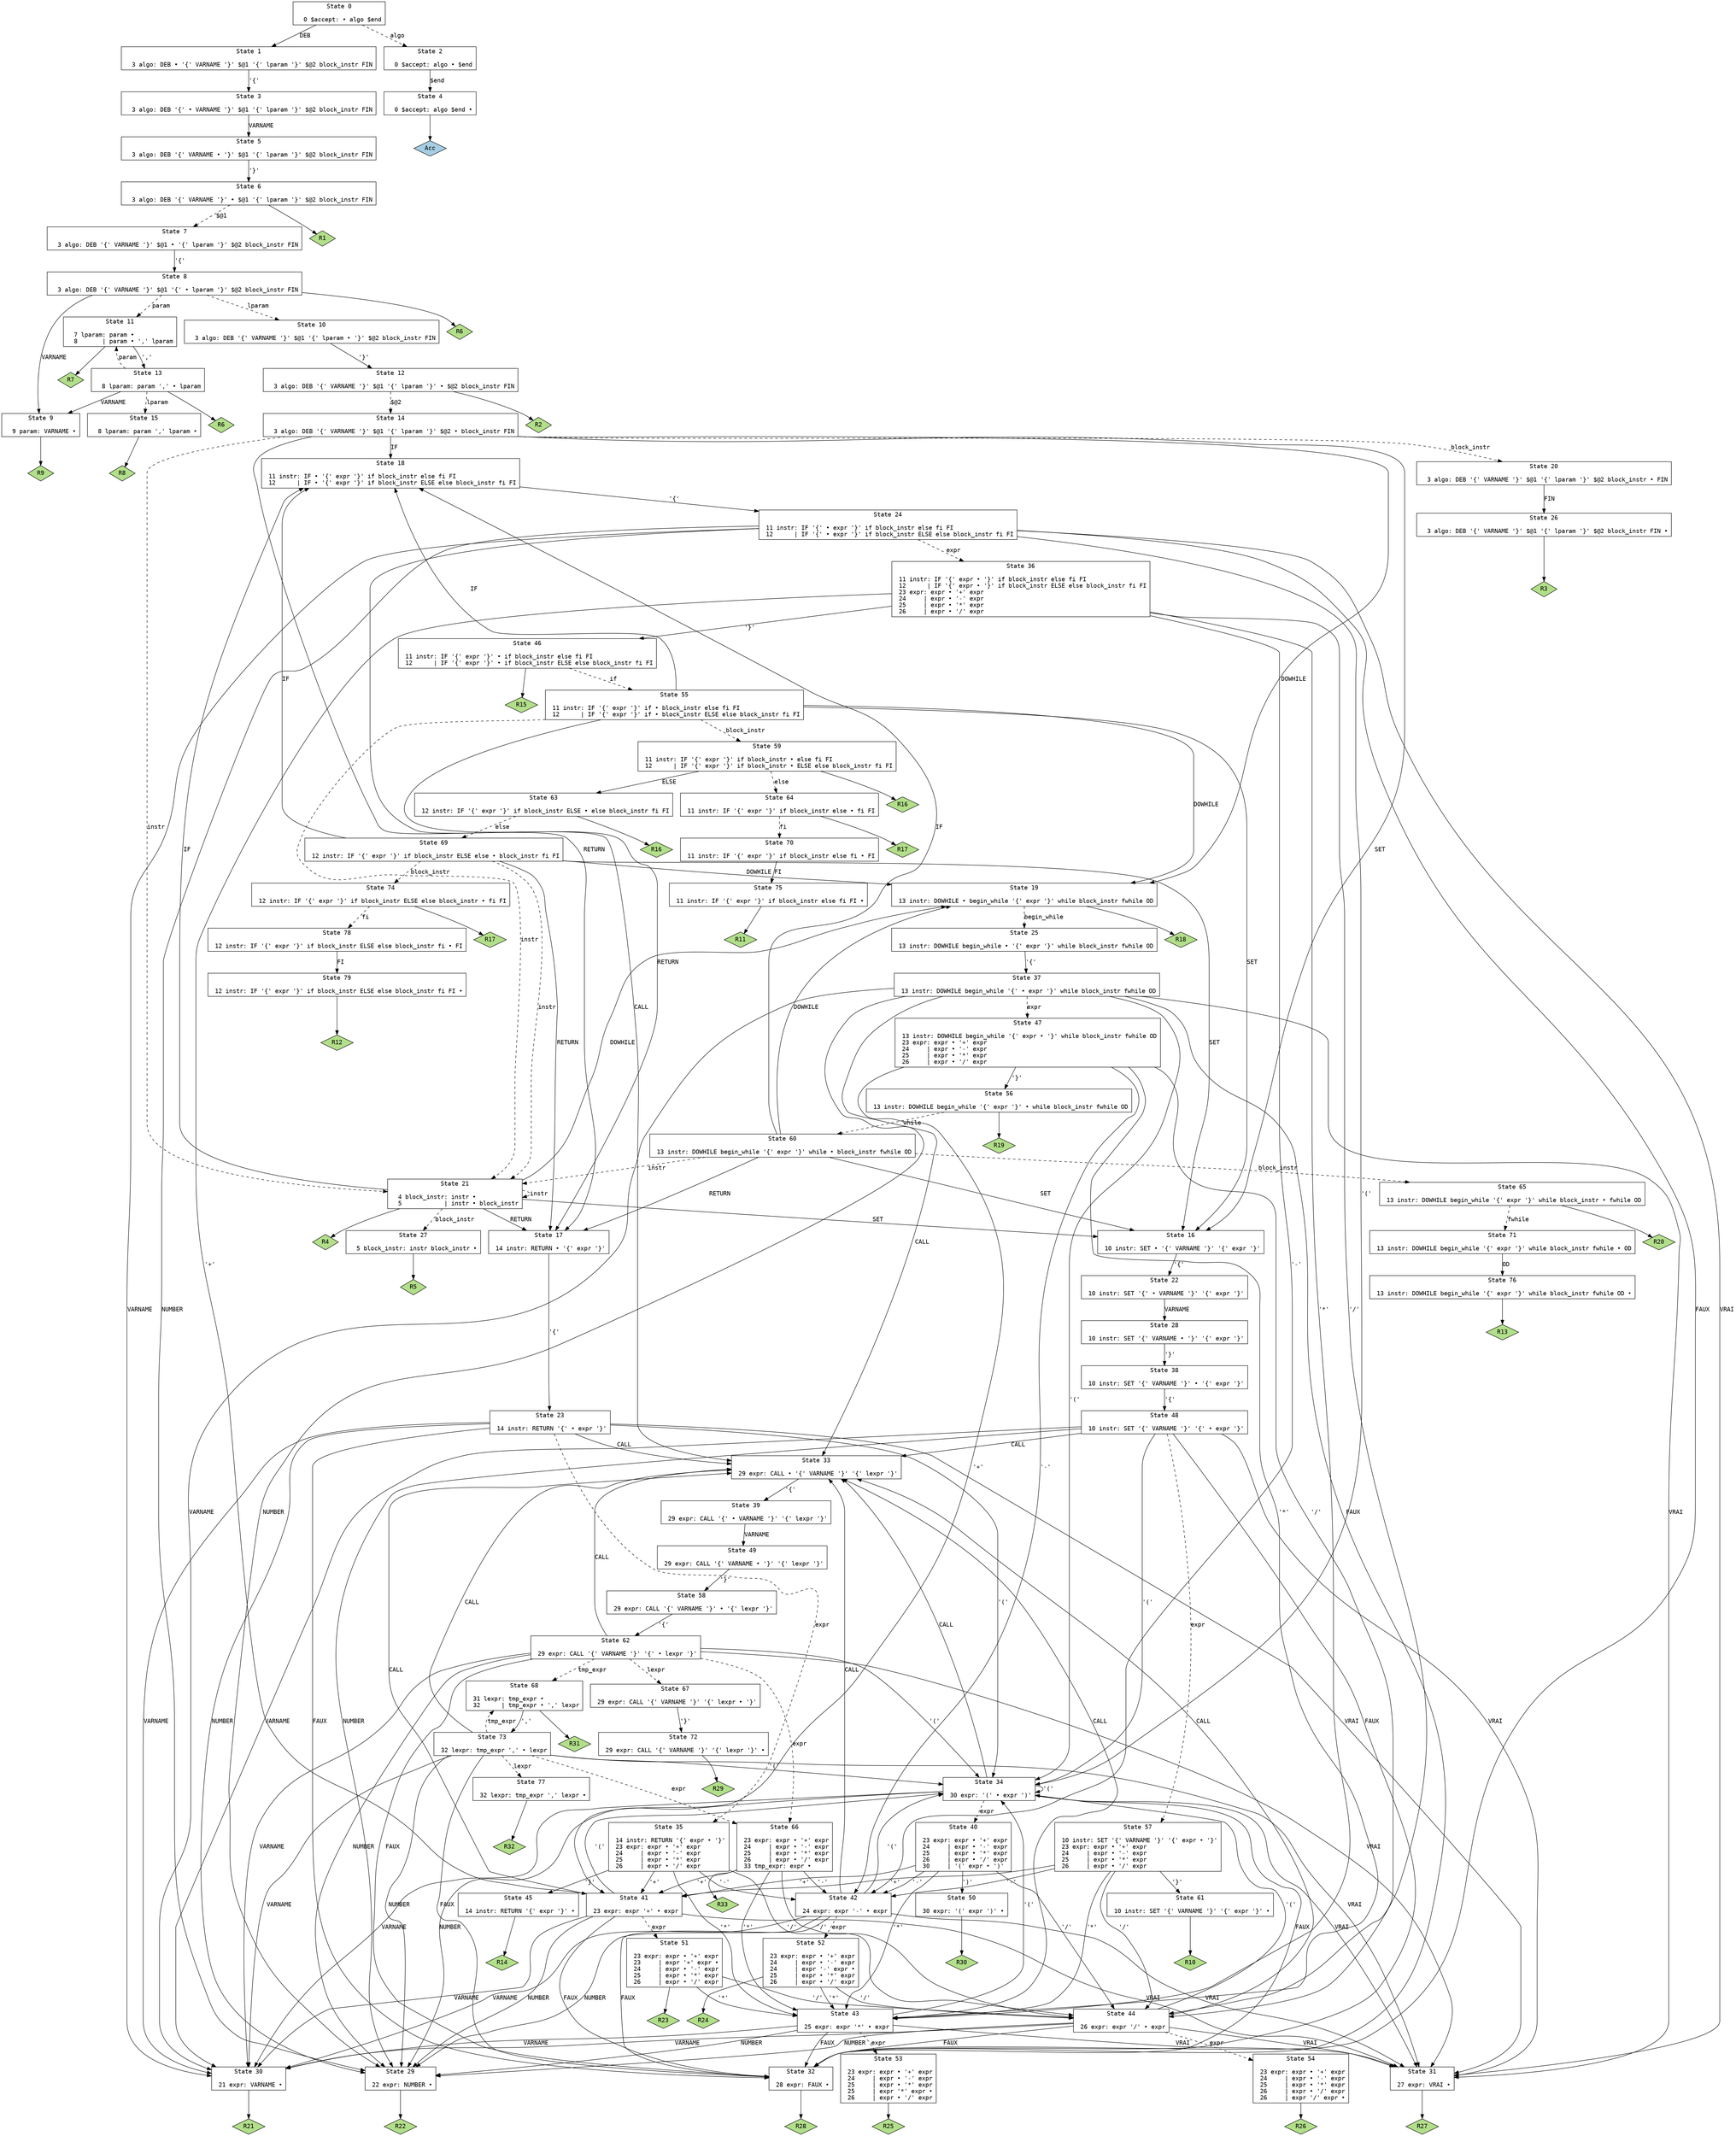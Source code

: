 // Generated by GNU Bison 3.8.2.
// Report bugs to <bug-bison@gnu.org>.
// Home page: <https://www.gnu.org/software/bison/>.

digraph "algosipro.y"
{
  node [fontname = courier, shape = box, colorscheme = paired6]
  edge [fontname = courier]

  0 [label="State 0\n\l  0 $accept: • algo $end\l"]
  0 -> 1 [style=solid label="DEB"]
  0 -> 2 [style=dashed label="algo"]
  1 [label="State 1\n\l  3 algo: DEB • '{' VARNAME '}' $@1 '{' lparam '}' $@2 block_instr FIN\l"]
  1 -> 3 [style=solid label="'{'"]
  2 [label="State 2\n\l  0 $accept: algo • $end\l"]
  2 -> 4 [style=solid label="$end"]
  3 [label="State 3\n\l  3 algo: DEB '{' • VARNAME '}' $@1 '{' lparam '}' $@2 block_instr FIN\l"]
  3 -> 5 [style=solid label="VARNAME"]
  4 [label="State 4\n\l  0 $accept: algo $end •\l"]
  4 -> "4R0" [style=solid]
 "4R0" [label="Acc", fillcolor=1, shape=diamond, style=filled]
  5 [label="State 5\n\l  3 algo: DEB '{' VARNAME • '}' $@1 '{' lparam '}' $@2 block_instr FIN\l"]
  5 -> 6 [style=solid label="'}'"]
  6 [label="State 6\n\l  3 algo: DEB '{' VARNAME '}' • $@1 '{' lparam '}' $@2 block_instr FIN\l"]
  6 -> 7 [style=dashed label="$@1"]
  6 -> "6R1" [style=solid]
 "6R1" [label="R1", fillcolor=3, shape=diamond, style=filled]
  7 [label="State 7\n\l  3 algo: DEB '{' VARNAME '}' $@1 • '{' lparam '}' $@2 block_instr FIN\l"]
  7 -> 8 [style=solid label="'{'"]
  8 [label="State 8\n\l  3 algo: DEB '{' VARNAME '}' $@1 '{' • lparam '}' $@2 block_instr FIN\l"]
  8 -> 9 [style=solid label="VARNAME"]
  8 -> 10 [style=dashed label="lparam"]
  8 -> 11 [style=dashed label="param"]
  8 -> "8R6" [style=solid]
 "8R6" [label="R6", fillcolor=3, shape=diamond, style=filled]
  9 [label="State 9\n\l  9 param: VARNAME •\l"]
  9 -> "9R9" [style=solid]
 "9R9" [label="R9", fillcolor=3, shape=diamond, style=filled]
  10 [label="State 10\n\l  3 algo: DEB '{' VARNAME '}' $@1 '{' lparam • '}' $@2 block_instr FIN\l"]
  10 -> 12 [style=solid label="'}'"]
  11 [label="State 11\n\l  7 lparam: param •\l  8       | param • ',' lparam\l"]
  11 -> 13 [style=solid label="','"]
  11 -> "11R7" [style=solid]
 "11R7" [label="R7", fillcolor=3, shape=diamond, style=filled]
  12 [label="State 12\n\l  3 algo: DEB '{' VARNAME '}' $@1 '{' lparam '}' • $@2 block_instr FIN\l"]
  12 -> 14 [style=dashed label="$@2"]
  12 -> "12R2" [style=solid]
 "12R2" [label="R2", fillcolor=3, shape=diamond, style=filled]
  13 [label="State 13\n\l  8 lparam: param ',' • lparam\l"]
  13 -> 9 [style=solid label="VARNAME"]
  13 -> 15 [style=dashed label="lparam"]
  13 -> 11 [style=dashed label="param"]
  13 -> "13R6" [style=solid]
 "13R6" [label="R6", fillcolor=3, shape=diamond, style=filled]
  14 [label="State 14\n\l  3 algo: DEB '{' VARNAME '}' $@1 '{' lparam '}' $@2 • block_instr FIN\l"]
  14 -> 16 [style=solid label="SET"]
  14 -> 17 [style=solid label="RETURN"]
  14 -> 18 [style=solid label="IF"]
  14 -> 19 [style=solid label="DOWHILE"]
  14 -> 20 [style=dashed label="block_instr"]
  14 -> 21 [style=dashed label="instr"]
  15 [label="State 15\n\l  8 lparam: param ',' lparam •\l"]
  15 -> "15R8" [style=solid]
 "15R8" [label="R8", fillcolor=3, shape=diamond, style=filled]
  16 [label="State 16\n\l 10 instr: SET • '{' VARNAME '}' '{' expr '}'\l"]
  16 -> 22 [style=solid label="'{'"]
  17 [label="State 17\n\l 14 instr: RETURN • '{' expr '}'\l"]
  17 -> 23 [style=solid label="'{'"]
  18 [label="State 18\n\l 11 instr: IF • '{' expr '}' if block_instr else fi FI\l 12      | IF • '{' expr '}' if block_instr ELSE else block_instr fi FI\l"]
  18 -> 24 [style=solid label="'{'"]
  19 [label="State 19\n\l 13 instr: DOWHILE • begin_while '{' expr '}' while block_instr fwhile OD\l"]
  19 -> 25 [style=dashed label="begin_while"]
  19 -> "19R18" [style=solid]
 "19R18" [label="R18", fillcolor=3, shape=diamond, style=filled]
  20 [label="State 20\n\l  3 algo: DEB '{' VARNAME '}' $@1 '{' lparam '}' $@2 block_instr • FIN\l"]
  20 -> 26 [style=solid label="FIN"]
  21 [label="State 21\n\l  4 block_instr: instr •\l  5            | instr • block_instr\l"]
  21 -> 16 [style=solid label="SET"]
  21 -> 17 [style=solid label="RETURN"]
  21 -> 18 [style=solid label="IF"]
  21 -> 19 [style=solid label="DOWHILE"]
  21 -> 27 [style=dashed label="block_instr"]
  21 -> 21 [style=dashed label="instr"]
  21 -> "21R4" [style=solid]
 "21R4" [label="R4", fillcolor=3, shape=diamond, style=filled]
  22 [label="State 22\n\l 10 instr: SET '{' • VARNAME '}' '{' expr '}'\l"]
  22 -> 28 [style=solid label="VARNAME"]
  23 [label="State 23\n\l 14 instr: RETURN '{' • expr '}'\l"]
  23 -> 29 [style=solid label="NUMBER"]
  23 -> 30 [style=solid label="VARNAME"]
  23 -> 31 [style=solid label="VRAI"]
  23 -> 32 [style=solid label="FAUX"]
  23 -> 33 [style=solid label="CALL"]
  23 -> 34 [style=solid label="'('"]
  23 -> 35 [style=dashed label="expr"]
  24 [label="State 24\n\l 11 instr: IF '{' • expr '}' if block_instr else fi FI\l 12      | IF '{' • expr '}' if block_instr ELSE else block_instr fi FI\l"]
  24 -> 29 [style=solid label="NUMBER"]
  24 -> 30 [style=solid label="VARNAME"]
  24 -> 31 [style=solid label="VRAI"]
  24 -> 32 [style=solid label="FAUX"]
  24 -> 33 [style=solid label="CALL"]
  24 -> 34 [style=solid label="'('"]
  24 -> 36 [style=dashed label="expr"]
  25 [label="State 25\n\l 13 instr: DOWHILE begin_while • '{' expr '}' while block_instr fwhile OD\l"]
  25 -> 37 [style=solid label="'{'"]
  26 [label="State 26\n\l  3 algo: DEB '{' VARNAME '}' $@1 '{' lparam '}' $@2 block_instr FIN •\l"]
  26 -> "26R3" [style=solid]
 "26R3" [label="R3", fillcolor=3, shape=diamond, style=filled]
  27 [label="State 27\n\l  5 block_instr: instr block_instr •\l"]
  27 -> "27R5" [style=solid]
 "27R5" [label="R5", fillcolor=3, shape=diamond, style=filled]
  28 [label="State 28\n\l 10 instr: SET '{' VARNAME • '}' '{' expr '}'\l"]
  28 -> 38 [style=solid label="'}'"]
  29 [label="State 29\n\l 22 expr: NUMBER •\l"]
  29 -> "29R22" [style=solid]
 "29R22" [label="R22", fillcolor=3, shape=diamond, style=filled]
  30 [label="State 30\n\l 21 expr: VARNAME •\l"]
  30 -> "30R21" [style=solid]
 "30R21" [label="R21", fillcolor=3, shape=diamond, style=filled]
  31 [label="State 31\n\l 27 expr: VRAI •\l"]
  31 -> "31R27" [style=solid]
 "31R27" [label="R27", fillcolor=3, shape=diamond, style=filled]
  32 [label="State 32\n\l 28 expr: FAUX •\l"]
  32 -> "32R28" [style=solid]
 "32R28" [label="R28", fillcolor=3, shape=diamond, style=filled]
  33 [label="State 33\n\l 29 expr: CALL • '{' VARNAME '}' '{' lexpr '}'\l"]
  33 -> 39 [style=solid label="'{'"]
  34 [label="State 34\n\l 30 expr: '(' • expr ')'\l"]
  34 -> 29 [style=solid label="NUMBER"]
  34 -> 30 [style=solid label="VARNAME"]
  34 -> 31 [style=solid label="VRAI"]
  34 -> 32 [style=solid label="FAUX"]
  34 -> 33 [style=solid label="CALL"]
  34 -> 34 [style=solid label="'('"]
  34 -> 40 [style=dashed label="expr"]
  35 [label="State 35\n\l 14 instr: RETURN '{' expr • '}'\l 23 expr: expr • '+' expr\l 24     | expr • '-' expr\l 25     | expr • '*' expr\l 26     | expr • '/' expr\l"]
  35 -> 41 [style=solid label="'+'"]
  35 -> 42 [style=solid label="'-'"]
  35 -> 43 [style=solid label="'*'"]
  35 -> 44 [style=solid label="'/'"]
  35 -> 45 [style=solid label="'}'"]
  36 [label="State 36\n\l 11 instr: IF '{' expr • '}' if block_instr else fi FI\l 12      | IF '{' expr • '}' if block_instr ELSE else block_instr fi FI\l 23 expr: expr • '+' expr\l 24     | expr • '-' expr\l 25     | expr • '*' expr\l 26     | expr • '/' expr\l"]
  36 -> 41 [style=solid label="'+'"]
  36 -> 42 [style=solid label="'-'"]
  36 -> 43 [style=solid label="'*'"]
  36 -> 44 [style=solid label="'/'"]
  36 -> 46 [style=solid label="'}'"]
  37 [label="State 37\n\l 13 instr: DOWHILE begin_while '{' • expr '}' while block_instr fwhile OD\l"]
  37 -> 29 [style=solid label="NUMBER"]
  37 -> 30 [style=solid label="VARNAME"]
  37 -> 31 [style=solid label="VRAI"]
  37 -> 32 [style=solid label="FAUX"]
  37 -> 33 [style=solid label="CALL"]
  37 -> 34 [style=solid label="'('"]
  37 -> 47 [style=dashed label="expr"]
  38 [label="State 38\n\l 10 instr: SET '{' VARNAME '}' • '{' expr '}'\l"]
  38 -> 48 [style=solid label="'{'"]
  39 [label="State 39\n\l 29 expr: CALL '{' • VARNAME '}' '{' lexpr '}'\l"]
  39 -> 49 [style=solid label="VARNAME"]
  40 [label="State 40\n\l 23 expr: expr • '+' expr\l 24     | expr • '-' expr\l 25     | expr • '*' expr\l 26     | expr • '/' expr\l 30     | '(' expr • ')'\l"]
  40 -> 41 [style=solid label="'+'"]
  40 -> 42 [style=solid label="'-'"]
  40 -> 43 [style=solid label="'*'"]
  40 -> 44 [style=solid label="'/'"]
  40 -> 50 [style=solid label="')'"]
  41 [label="State 41\n\l 23 expr: expr '+' • expr\l"]
  41 -> 29 [style=solid label="NUMBER"]
  41 -> 30 [style=solid label="VARNAME"]
  41 -> 31 [style=solid label="VRAI"]
  41 -> 32 [style=solid label="FAUX"]
  41 -> 33 [style=solid label="CALL"]
  41 -> 34 [style=solid label="'('"]
  41 -> 51 [style=dashed label="expr"]
  42 [label="State 42\n\l 24 expr: expr '-' • expr\l"]
  42 -> 29 [style=solid label="NUMBER"]
  42 -> 30 [style=solid label="VARNAME"]
  42 -> 31 [style=solid label="VRAI"]
  42 -> 32 [style=solid label="FAUX"]
  42 -> 33 [style=solid label="CALL"]
  42 -> 34 [style=solid label="'('"]
  42 -> 52 [style=dashed label="expr"]
  43 [label="State 43\n\l 25 expr: expr '*' • expr\l"]
  43 -> 29 [style=solid label="NUMBER"]
  43 -> 30 [style=solid label="VARNAME"]
  43 -> 31 [style=solid label="VRAI"]
  43 -> 32 [style=solid label="FAUX"]
  43 -> 33 [style=solid label="CALL"]
  43 -> 34 [style=solid label="'('"]
  43 -> 53 [style=dashed label="expr"]
  44 [label="State 44\n\l 26 expr: expr '/' • expr\l"]
  44 -> 29 [style=solid label="NUMBER"]
  44 -> 30 [style=solid label="VARNAME"]
  44 -> 31 [style=solid label="VRAI"]
  44 -> 32 [style=solid label="FAUX"]
  44 -> 33 [style=solid label="CALL"]
  44 -> 34 [style=solid label="'('"]
  44 -> 54 [style=dashed label="expr"]
  45 [label="State 45\n\l 14 instr: RETURN '{' expr '}' •\l"]
  45 -> "45R14" [style=solid]
 "45R14" [label="R14", fillcolor=3, shape=diamond, style=filled]
  46 [label="State 46\n\l 11 instr: IF '{' expr '}' • if block_instr else fi FI\l 12      | IF '{' expr '}' • if block_instr ELSE else block_instr fi FI\l"]
  46 -> 55 [style=dashed label="if"]
  46 -> "46R15" [style=solid]
 "46R15" [label="R15", fillcolor=3, shape=diamond, style=filled]
  47 [label="State 47\n\l 13 instr: DOWHILE begin_while '{' expr • '}' while block_instr fwhile OD\l 23 expr: expr • '+' expr\l 24     | expr • '-' expr\l 25     | expr • '*' expr\l 26     | expr • '/' expr\l"]
  47 -> 41 [style=solid label="'+'"]
  47 -> 42 [style=solid label="'-'"]
  47 -> 43 [style=solid label="'*'"]
  47 -> 44 [style=solid label="'/'"]
  47 -> 56 [style=solid label="'}'"]
  48 [label="State 48\n\l 10 instr: SET '{' VARNAME '}' '{' • expr '}'\l"]
  48 -> 29 [style=solid label="NUMBER"]
  48 -> 30 [style=solid label="VARNAME"]
  48 -> 31 [style=solid label="VRAI"]
  48 -> 32 [style=solid label="FAUX"]
  48 -> 33 [style=solid label="CALL"]
  48 -> 34 [style=solid label="'('"]
  48 -> 57 [style=dashed label="expr"]
  49 [label="State 49\n\l 29 expr: CALL '{' VARNAME • '}' '{' lexpr '}'\l"]
  49 -> 58 [style=solid label="'}'"]
  50 [label="State 50\n\l 30 expr: '(' expr ')' •\l"]
  50 -> "50R30" [style=solid]
 "50R30" [label="R30", fillcolor=3, shape=diamond, style=filled]
  51 [label="State 51\n\l 23 expr: expr • '+' expr\l 23     | expr '+' expr •\l 24     | expr • '-' expr\l 25     | expr • '*' expr\l 26     | expr • '/' expr\l"]
  51 -> 43 [style=solid label="'*'"]
  51 -> 44 [style=solid label="'/'"]
  51 -> "51R23" [style=solid]
 "51R23" [label="R23", fillcolor=3, shape=diamond, style=filled]
  52 [label="State 52\n\l 23 expr: expr • '+' expr\l 24     | expr • '-' expr\l 24     | expr '-' expr •\l 25     | expr • '*' expr\l 26     | expr • '/' expr\l"]
  52 -> 43 [style=solid label="'*'"]
  52 -> 44 [style=solid label="'/'"]
  52 -> "52R24" [style=solid]
 "52R24" [label="R24", fillcolor=3, shape=diamond, style=filled]
  53 [label="State 53\n\l 23 expr: expr • '+' expr\l 24     | expr • '-' expr\l 25     | expr • '*' expr\l 25     | expr '*' expr •\l 26     | expr • '/' expr\l"]
  53 -> "53R25" [style=solid]
 "53R25" [label="R25", fillcolor=3, shape=diamond, style=filled]
  54 [label="State 54\n\l 23 expr: expr • '+' expr\l 24     | expr • '-' expr\l 25     | expr • '*' expr\l 26     | expr • '/' expr\l 26     | expr '/' expr •\l"]
  54 -> "54R26" [style=solid]
 "54R26" [label="R26", fillcolor=3, shape=diamond, style=filled]
  55 [label="State 55\n\l 11 instr: IF '{' expr '}' if • block_instr else fi FI\l 12      | IF '{' expr '}' if • block_instr ELSE else block_instr fi FI\l"]
  55 -> 16 [style=solid label="SET"]
  55 -> 17 [style=solid label="RETURN"]
  55 -> 18 [style=solid label="IF"]
  55 -> 19 [style=solid label="DOWHILE"]
  55 -> 59 [style=dashed label="block_instr"]
  55 -> 21 [style=dashed label="instr"]
  56 [label="State 56\n\l 13 instr: DOWHILE begin_while '{' expr '}' • while block_instr fwhile OD\l"]
  56 -> 60 [style=dashed label="while"]
  56 -> "56R19" [style=solid]
 "56R19" [label="R19", fillcolor=3, shape=diamond, style=filled]
  57 [label="State 57\n\l 10 instr: SET '{' VARNAME '}' '{' expr • '}'\l 23 expr: expr • '+' expr\l 24     | expr • '-' expr\l 25     | expr • '*' expr\l 26     | expr • '/' expr\l"]
  57 -> 41 [style=solid label="'+'"]
  57 -> 42 [style=solid label="'-'"]
  57 -> 43 [style=solid label="'*'"]
  57 -> 44 [style=solid label="'/'"]
  57 -> 61 [style=solid label="'}'"]
  58 [label="State 58\n\l 29 expr: CALL '{' VARNAME '}' • '{' lexpr '}'\l"]
  58 -> 62 [style=solid label="'{'"]
  59 [label="State 59\n\l 11 instr: IF '{' expr '}' if block_instr • else fi FI\l 12      | IF '{' expr '}' if block_instr • ELSE else block_instr fi FI\l"]
  59 -> 63 [style=solid label="ELSE"]
  59 -> 64 [style=dashed label="else"]
  59 -> "59R16" [style=solid]
 "59R16" [label="R16", fillcolor=3, shape=diamond, style=filled]
  60 [label="State 60\n\l 13 instr: DOWHILE begin_while '{' expr '}' while • block_instr fwhile OD\l"]
  60 -> 16 [style=solid label="SET"]
  60 -> 17 [style=solid label="RETURN"]
  60 -> 18 [style=solid label="IF"]
  60 -> 19 [style=solid label="DOWHILE"]
  60 -> 65 [style=dashed label="block_instr"]
  60 -> 21 [style=dashed label="instr"]
  61 [label="State 61\n\l 10 instr: SET '{' VARNAME '}' '{' expr '}' •\l"]
  61 -> "61R10" [style=solid]
 "61R10" [label="R10", fillcolor=3, shape=diamond, style=filled]
  62 [label="State 62\n\l 29 expr: CALL '{' VARNAME '}' '{' • lexpr '}'\l"]
  62 -> 29 [style=solid label="NUMBER"]
  62 -> 30 [style=solid label="VARNAME"]
  62 -> 31 [style=solid label="VRAI"]
  62 -> 32 [style=solid label="FAUX"]
  62 -> 33 [style=solid label="CALL"]
  62 -> 34 [style=solid label="'('"]
  62 -> 66 [style=dashed label="expr"]
  62 -> 67 [style=dashed label="lexpr"]
  62 -> 68 [style=dashed label="tmp_expr"]
  63 [label="State 63\n\l 12 instr: IF '{' expr '}' if block_instr ELSE • else block_instr fi FI\l"]
  63 -> 69 [style=dashed label="else"]
  63 -> "63R16" [style=solid]
 "63R16" [label="R16", fillcolor=3, shape=diamond, style=filled]
  64 [label="State 64\n\l 11 instr: IF '{' expr '}' if block_instr else • fi FI\l"]
  64 -> 70 [style=dashed label="fi"]
  64 -> "64R17" [style=solid]
 "64R17" [label="R17", fillcolor=3, shape=diamond, style=filled]
  65 [label="State 65\n\l 13 instr: DOWHILE begin_while '{' expr '}' while block_instr • fwhile OD\l"]
  65 -> 71 [style=dashed label="fwhile"]
  65 -> "65R20" [style=solid]
 "65R20" [label="R20", fillcolor=3, shape=diamond, style=filled]
  66 [label="State 66\n\l 23 expr: expr • '+' expr\l 24     | expr • '-' expr\l 25     | expr • '*' expr\l 26     | expr • '/' expr\l 33 tmp_expr: expr •\l"]
  66 -> 41 [style=solid label="'+'"]
  66 -> 42 [style=solid label="'-'"]
  66 -> 43 [style=solid label="'*'"]
  66 -> 44 [style=solid label="'/'"]
  66 -> "66R33" [style=solid]
 "66R33" [label="R33", fillcolor=3, shape=diamond, style=filled]
  67 [label="State 67\n\l 29 expr: CALL '{' VARNAME '}' '{' lexpr • '}'\l"]
  67 -> 72 [style=solid label="'}'"]
  68 [label="State 68\n\l 31 lexpr: tmp_expr •\l 32      | tmp_expr • ',' lexpr\l"]
  68 -> 73 [style=solid label="','"]
  68 -> "68R31" [style=solid]
 "68R31" [label="R31", fillcolor=3, shape=diamond, style=filled]
  69 [label="State 69\n\l 12 instr: IF '{' expr '}' if block_instr ELSE else • block_instr fi FI\l"]
  69 -> 16 [style=solid label="SET"]
  69 -> 17 [style=solid label="RETURN"]
  69 -> 18 [style=solid label="IF"]
  69 -> 19 [style=solid label="DOWHILE"]
  69 -> 74 [style=dashed label="block_instr"]
  69 -> 21 [style=dashed label="instr"]
  70 [label="State 70\n\l 11 instr: IF '{' expr '}' if block_instr else fi • FI\l"]
  70 -> 75 [style=solid label="FI"]
  71 [label="State 71\n\l 13 instr: DOWHILE begin_while '{' expr '}' while block_instr fwhile • OD\l"]
  71 -> 76 [style=solid label="OD"]
  72 [label="State 72\n\l 29 expr: CALL '{' VARNAME '}' '{' lexpr '}' •\l"]
  72 -> "72R29" [style=solid]
 "72R29" [label="R29", fillcolor=3, shape=diamond, style=filled]
  73 [label="State 73\n\l 32 lexpr: tmp_expr ',' • lexpr\l"]
  73 -> 29 [style=solid label="NUMBER"]
  73 -> 30 [style=solid label="VARNAME"]
  73 -> 31 [style=solid label="VRAI"]
  73 -> 32 [style=solid label="FAUX"]
  73 -> 33 [style=solid label="CALL"]
  73 -> 34 [style=solid label="'('"]
  73 -> 66 [style=dashed label="expr"]
  73 -> 77 [style=dashed label="lexpr"]
  73 -> 68 [style=dashed label="tmp_expr"]
  74 [label="State 74\n\l 12 instr: IF '{' expr '}' if block_instr ELSE else block_instr • fi FI\l"]
  74 -> 78 [style=dashed label="fi"]
  74 -> "74R17" [style=solid]
 "74R17" [label="R17", fillcolor=3, shape=diamond, style=filled]
  75 [label="State 75\n\l 11 instr: IF '{' expr '}' if block_instr else fi FI •\l"]
  75 -> "75R11" [style=solid]
 "75R11" [label="R11", fillcolor=3, shape=diamond, style=filled]
  76 [label="State 76\n\l 13 instr: DOWHILE begin_while '{' expr '}' while block_instr fwhile OD •\l"]
  76 -> "76R13" [style=solid]
 "76R13" [label="R13", fillcolor=3, shape=diamond, style=filled]
  77 [label="State 77\n\l 32 lexpr: tmp_expr ',' lexpr •\l"]
  77 -> "77R32" [style=solid]
 "77R32" [label="R32", fillcolor=3, shape=diamond, style=filled]
  78 [label="State 78\n\l 12 instr: IF '{' expr '}' if block_instr ELSE else block_instr fi • FI\l"]
  78 -> 79 [style=solid label="FI"]
  79 [label="State 79\n\l 12 instr: IF '{' expr '}' if block_instr ELSE else block_instr fi FI •\l"]
  79 -> "79R12" [style=solid]
 "79R12" [label="R12", fillcolor=3, shape=diamond, style=filled]
}
